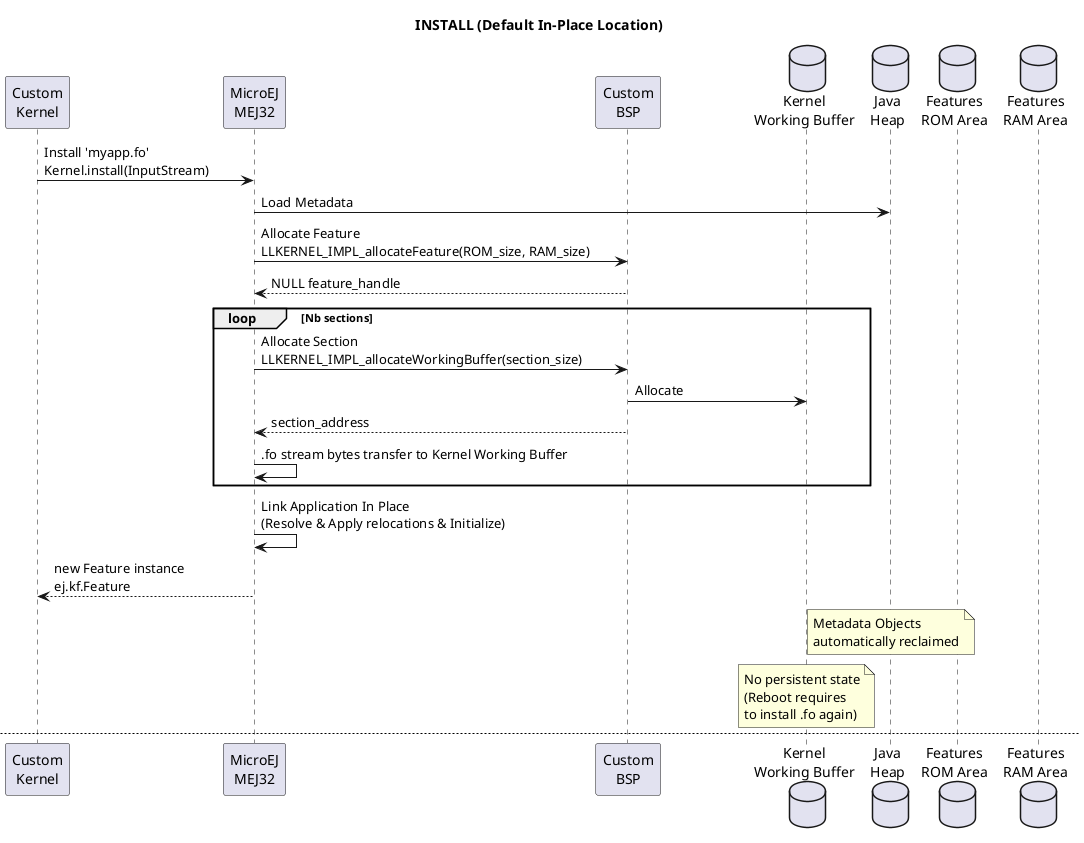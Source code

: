 @startuml

participant "Custom\nKernel" as Kernel
participant "MicroEJ\nMEJ32" as MEJ32
participant "Custom\nBSP" as BSP
database "Kernel\nWorking Buffer" as WB
database "Java\nHeap" as Heap
database "Features\nROM Area" as ROM
database "Features\nRAM Area" as RAM

title INSTALL (Default In-Place Location)

"Kernel" -> "MEJ32": Install 'myapp.fo'\nKernel.install(InputStream)
"MEJ32" -> "Heap": Load Metadata
"MEJ32" -> "BSP": Allocate Feature\nLLKERNEL_IMPL_allocateFeature(ROM_size, RAM_size)
"BSP" --> "MEJ32": NULL feature_handle
loop Nb sections
	"MEJ32" -> "BSP": Allocate Section\nLLKERNEL_IMPL_allocateWorkingBuffer(section_size)
	"BSP" -> "WB": Allocate
	"BSP" --> "MEJ32": section_address
	"MEJ32" -> "MEJ32": .fo stream bytes transfer to Kernel Working Buffer
end
"MEJ32" -> "MEJ32": Link Application In Place\n(Resolve & Apply relocations & Initialize)
"MEJ32" --> "Kernel": new Feature instance\nej.kf.Feature
note over Heap: Metadata Objects\nautomatically reclaimed
note over WB: No persistent state\n(Reboot requires\nto install .fo again)

newpage UNINSTALL (Default In-Place Location)

"Kernel" -> "MEJ32": Uninstall\nKernel.uninstall(Feature)
loop Nb sections
	"MEJ32" -> "BSP": Free Section\nLLKERNEL_IMPL_freeWorkingBuffer(section_address)
	"BSP" -> "WB": Free
end


newpage INSTALL (New Target Location)

"Kernel" -> "MEJ32": Install 'myapp.fo'\nKernel.install(InputStream)
"MEJ32" -> "Heap": Load Metadata
"MEJ32" -> "BSP": Allocate Feature\nLLKERNEL_IMPL_allocateFeature(ROM_size, RAM_size)
"BSP" -> "ROM": Allocate
"BSP" -> "RAM": Allocate
"BSP" -> "BSP": Allocate internal structures
"BSP" --> "MEJ32": NON NULL feature_handle
"MEJ32" -> "BSP": Get Feature image target address\nLLKERNEL_IMPL_getFeatureAddressROM(feature_handle)
"BSP" --> "MEJ32": ROM_address_start
"MEJ32" -> "BSP": Get Feature runtime target address\nLLKERNEL_IMPL_getFeatureAddressRAM(feature_handle)
"BSP" --> "MEJ32": RAM_address_start
loop Nb sections
	alt Code section
		"MEJ32" -> "BSP": Allocate Section\nLLKERNEL_IMPL_allocateWorkingBuffer(section_size)
		"BSP" -> "WB": Allocate
		"BSP" --> "MEJ32": section_address
		"MEJ32" -> "MEJ32": .fo stream bytes transfer to Kernel Working Buffer
	else Resource section
	    loop
	    "MEJ32" -> "MEJ32": .fo stream bytes read resource chunk
		"MEJ32" -> "ROM": Copy resource chunk to ROM Area\nLLKERNEL_IMPL_copyToROM(dest, src, size)
		end
	end
end
"MEJ32" -> "MEJ32": Link Application (Resolve & Apply relocations)
"MEJ32" -> "RAM": Initialize RAM Area\n(init internal structures, zero-initialize statics)
"MEJ32" -> "ROM": Copy linked code to ROM Area\nLLKERNEL_IMPL_copyToROM(dest, src, size)
"MEJ32" -> "ROM": LLKERNEL_IMPL_flushCopyToROM()

loop Nb temporary sections
	"MEJ32" -> "BSP": Free section\nLLKERNEL_IMPL_freeWorkingBuffer(section_address)
	"BSP" -> "WB": Free
end
"MEJ32" --> "Kernel": new Feature instance\nej.kf.Feature
note over Heap: Metadata Objects\nautomatically reclaimed
note over BSP: Persistent state\nafter reboot\n(optional)

newpage UNINSTALL (New Target Location)

"Kernel" -> "MEJ32": Uninstall\nKernel.uninstall(Feature)
"MEJ32" -> "BSP": LLKERNEL_IMPL_freeFeature(feature_handle)
"BSP" -> "ROM": Free
"BSP" -> "RAM": Free
"BSP" -> "BSP": Free internal structures 


newpage MEJ32 BOOT
"Kernel" -> "MEJ32": Kernel <clinit>
"MEJ32" -> "BSP": LLKERNEL_IMPL_getNbInstalledFeatures()
"BSP" --> "MEJ32": nb_installed_features
loop feature_id: 0..nb_installed_features-1
	"MEJ32" -> "BSP": Get Feature handle\nLLKERNEL_IMPL_getInstalledFeature(feature_id)
	"BSP" --> "MEJ32": NON NULL feature_handle
	"MEJ32" -> "BSP": Get Feature image target address\nLLKERNEL_IMPL_getFeatureAddressROM(feature_handle)
	"BSP" --> "MEJ32": ROM_address_start
	"MEJ32" -> "BSP": Get Feature runtime target address\nLLKERNEL_IMPL_getFeatureAddressRAM(feature_handle)
	"BSP" --> "MEJ32": RAM_address_start
end
...
"Kernel" -> "MEJ32": Get the list of installed Features\nKernel.getAllLoadedFeatures()
"MEJ32" --> "Kernel": new array of Features\nej.kf.Feature[]


@enduml